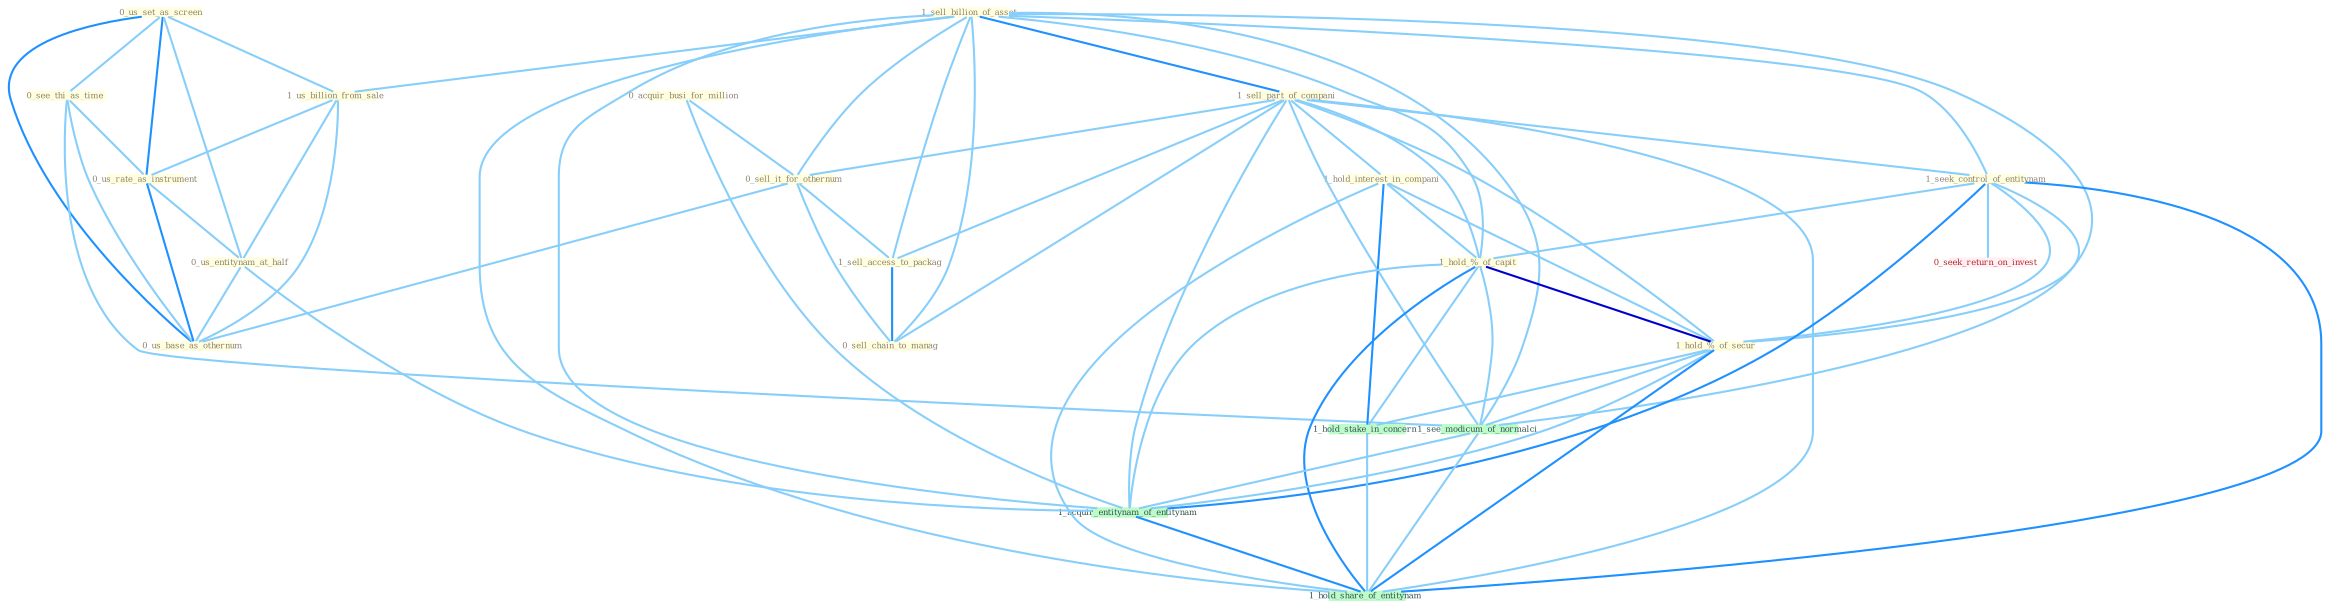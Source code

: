 Graph G{ 
    node
    [shape=polygon,style=filled,width=.5,height=.06,color="#BDFCC9",fixedsize=true,fontsize=4,
    fontcolor="#2f4f4f"];
    {node
    [color="#ffffe0", fontcolor="#8b7d6b"] "1_sell_billion_of_asset " "1_sell_part_of_compani " "0_acquir_busi_for_million " "0_us_set_as_screen " "1_us_billion_from_sale " "0_sell_it_for_othernum " "0_see_thi_as_time " "1_hold_interest_in_compani " "0_us_rate_as_instrument " "0_us_entitynam_at_half " "1_seek_control_of_entitynam " "1_hold_%_of_capit " "0_us_base_as_othernum " "1_hold_%_of_secur " "1_sell_access_to_packag " "0_sell_chain_to_manag "}
{node [color="#fff0f5", fontcolor="#b22222"] "0_seek_return_on_invest "}
edge [color="#B0E2FF"];

	"1_sell_billion_of_asset " -- "1_sell_part_of_compani " [w="2", color="#1e90ff" , len=0.8];
	"1_sell_billion_of_asset " -- "1_us_billion_from_sale " [w="1", color="#87cefa" ];
	"1_sell_billion_of_asset " -- "0_sell_it_for_othernum " [w="1", color="#87cefa" ];
	"1_sell_billion_of_asset " -- "1_seek_control_of_entitynam " [w="1", color="#87cefa" ];
	"1_sell_billion_of_asset " -- "1_hold_%_of_capit " [w="1", color="#87cefa" ];
	"1_sell_billion_of_asset " -- "1_hold_%_of_secur " [w="1", color="#87cefa" ];
	"1_sell_billion_of_asset " -- "1_sell_access_to_packag " [w="1", color="#87cefa" ];
	"1_sell_billion_of_asset " -- "0_sell_chain_to_manag " [w="1", color="#87cefa" ];
	"1_sell_billion_of_asset " -- "1_see_modicum_of_normalci " [w="1", color="#87cefa" ];
	"1_sell_billion_of_asset " -- "1_acquir_entitynam_of_entitynam " [w="1", color="#87cefa" ];
	"1_sell_billion_of_asset " -- "1_hold_share_of_entitynam " [w="1", color="#87cefa" ];
	"1_sell_part_of_compani " -- "0_sell_it_for_othernum " [w="1", color="#87cefa" ];
	"1_sell_part_of_compani " -- "1_hold_interest_in_compani " [w="1", color="#87cefa" ];
	"1_sell_part_of_compani " -- "1_seek_control_of_entitynam " [w="1", color="#87cefa" ];
	"1_sell_part_of_compani " -- "1_hold_%_of_capit " [w="1", color="#87cefa" ];
	"1_sell_part_of_compani " -- "1_hold_%_of_secur " [w="1", color="#87cefa" ];
	"1_sell_part_of_compani " -- "1_sell_access_to_packag " [w="1", color="#87cefa" ];
	"1_sell_part_of_compani " -- "0_sell_chain_to_manag " [w="1", color="#87cefa" ];
	"1_sell_part_of_compani " -- "1_see_modicum_of_normalci " [w="1", color="#87cefa" ];
	"1_sell_part_of_compani " -- "1_acquir_entitynam_of_entitynam " [w="1", color="#87cefa" ];
	"1_sell_part_of_compani " -- "1_hold_share_of_entitynam " [w="1", color="#87cefa" ];
	"0_acquir_busi_for_million " -- "0_sell_it_for_othernum " [w="1", color="#87cefa" ];
	"0_acquir_busi_for_million " -- "1_acquir_entitynam_of_entitynam " [w="1", color="#87cefa" ];
	"0_us_set_as_screen " -- "1_us_billion_from_sale " [w="1", color="#87cefa" ];
	"0_us_set_as_screen " -- "0_see_thi_as_time " [w="1", color="#87cefa" ];
	"0_us_set_as_screen " -- "0_us_rate_as_instrument " [w="2", color="#1e90ff" , len=0.8];
	"0_us_set_as_screen " -- "0_us_entitynam_at_half " [w="1", color="#87cefa" ];
	"0_us_set_as_screen " -- "0_us_base_as_othernum " [w="2", color="#1e90ff" , len=0.8];
	"1_us_billion_from_sale " -- "0_us_rate_as_instrument " [w="1", color="#87cefa" ];
	"1_us_billion_from_sale " -- "0_us_entitynam_at_half " [w="1", color="#87cefa" ];
	"1_us_billion_from_sale " -- "0_us_base_as_othernum " [w="1", color="#87cefa" ];
	"0_sell_it_for_othernum " -- "0_us_base_as_othernum " [w="1", color="#87cefa" ];
	"0_sell_it_for_othernum " -- "1_sell_access_to_packag " [w="1", color="#87cefa" ];
	"0_sell_it_for_othernum " -- "0_sell_chain_to_manag " [w="1", color="#87cefa" ];
	"0_see_thi_as_time " -- "0_us_rate_as_instrument " [w="1", color="#87cefa" ];
	"0_see_thi_as_time " -- "0_us_base_as_othernum " [w="1", color="#87cefa" ];
	"0_see_thi_as_time " -- "1_see_modicum_of_normalci " [w="1", color="#87cefa" ];
	"1_hold_interest_in_compani " -- "1_hold_%_of_capit " [w="1", color="#87cefa" ];
	"1_hold_interest_in_compani " -- "1_hold_%_of_secur " [w="1", color="#87cefa" ];
	"1_hold_interest_in_compani " -- "1_hold_stake_in_concern " [w="2", color="#1e90ff" , len=0.8];
	"1_hold_interest_in_compani " -- "1_hold_share_of_entitynam " [w="1", color="#87cefa" ];
	"0_us_rate_as_instrument " -- "0_us_entitynam_at_half " [w="1", color="#87cefa" ];
	"0_us_rate_as_instrument " -- "0_us_base_as_othernum " [w="2", color="#1e90ff" , len=0.8];
	"0_us_entitynam_at_half " -- "0_us_base_as_othernum " [w="1", color="#87cefa" ];
	"0_us_entitynam_at_half " -- "1_acquir_entitynam_of_entitynam " [w="1", color="#87cefa" ];
	"1_seek_control_of_entitynam " -- "1_hold_%_of_capit " [w="1", color="#87cefa" ];
	"1_seek_control_of_entitynam " -- "1_hold_%_of_secur " [w="1", color="#87cefa" ];
	"1_seek_control_of_entitynam " -- "0_seek_return_on_invest " [w="1", color="#87cefa" ];
	"1_seek_control_of_entitynam " -- "1_see_modicum_of_normalci " [w="1", color="#87cefa" ];
	"1_seek_control_of_entitynam " -- "1_acquir_entitynam_of_entitynam " [w="2", color="#1e90ff" , len=0.8];
	"1_seek_control_of_entitynam " -- "1_hold_share_of_entitynam " [w="2", color="#1e90ff" , len=0.8];
	"1_hold_%_of_capit " -- "1_hold_%_of_secur " [w="3", color="#0000cd" , len=0.6];
	"1_hold_%_of_capit " -- "1_hold_stake_in_concern " [w="1", color="#87cefa" ];
	"1_hold_%_of_capit " -- "1_see_modicum_of_normalci " [w="1", color="#87cefa" ];
	"1_hold_%_of_capit " -- "1_acquir_entitynam_of_entitynam " [w="1", color="#87cefa" ];
	"1_hold_%_of_capit " -- "1_hold_share_of_entitynam " [w="2", color="#1e90ff" , len=0.8];
	"1_hold_%_of_secur " -- "1_hold_stake_in_concern " [w="1", color="#87cefa" ];
	"1_hold_%_of_secur " -- "1_see_modicum_of_normalci " [w="1", color="#87cefa" ];
	"1_hold_%_of_secur " -- "1_acquir_entitynam_of_entitynam " [w="1", color="#87cefa" ];
	"1_hold_%_of_secur " -- "1_hold_share_of_entitynam " [w="2", color="#1e90ff" , len=0.8];
	"1_sell_access_to_packag " -- "0_sell_chain_to_manag " [w="2", color="#1e90ff" , len=0.8];
	"1_hold_stake_in_concern " -- "1_hold_share_of_entitynam " [w="1", color="#87cefa" ];
	"1_see_modicum_of_normalci " -- "1_acquir_entitynam_of_entitynam " [w="1", color="#87cefa" ];
	"1_see_modicum_of_normalci " -- "1_hold_share_of_entitynam " [w="1", color="#87cefa" ];
	"1_acquir_entitynam_of_entitynam " -- "1_hold_share_of_entitynam " [w="2", color="#1e90ff" , len=0.8];
}